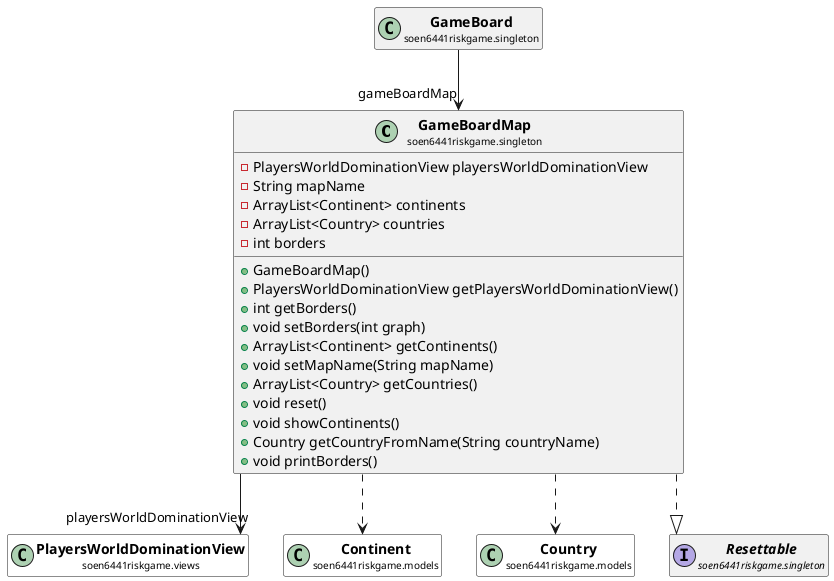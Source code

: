 @startuml

skinparam svgLinkTarget _parent
skinparam linetype ortho
set namespaceSeparator none
class "<b><size:14>GameBoardMap</b>\n<size:10>soen6441riskgame.singleton" as soen6441riskgame.singleton.GameBoardMap  [[../../soen6441riskgame/singleton/GameBoardMap.html{soen6441riskgame.singleton.GameBoardMap}]] {
-PlayersWorldDominationView playersWorldDominationView
-String mapName
-ArrayList<Continent> continents
-ArrayList<Country> countries
-int borders
+GameBoardMap()
+PlayersWorldDominationView getPlayersWorldDominationView()
+int getBorders()
+void setBorders(int graph)
+ArrayList<Continent> getContinents()
+void setMapName(String mapName)
+ArrayList<Country> getCountries()
+void reset()
+void showContinents()
+Country getCountryFromName(String countryName)
+void printBorders()
}


class "<b><size:14>GameBoard</b>\n<size:10>soen6441riskgame.singleton" as soen6441riskgame.singleton.GameBoard  [[../../soen6441riskgame/singleton/GameBoard.html{soen6441riskgame.singleton.GameBoard}]] {
}

hide soen6441riskgame.singleton.GameBoard fields
hide soen6441riskgame.singleton.GameBoard methods

soen6441riskgame.singleton.GameBoard -->  "gameBoardMap" soen6441riskgame.singleton.GameBoardMap

class "<b><size:14>PlayersWorldDominationView</b>\n<size:10>soen6441riskgame.views" as soen6441riskgame.views.PlayersWorldDominationView  [[../../soen6441riskgame/views/PlayersWorldDominationView.html{soen6441riskgame.views.PlayersWorldDominationView}]] #white {
}

hide soen6441riskgame.views.PlayersWorldDominationView fields
hide soen6441riskgame.views.PlayersWorldDominationView methods

soen6441riskgame.singleton.GameBoardMap -->  "playersWorldDominationView" soen6441riskgame.views.PlayersWorldDominationView


class "<b><size:14>Continent</b>\n<size:10>soen6441riskgame.models" as soen6441riskgame.models.Continent  [[../../soen6441riskgame/models/Continent.html{soen6441riskgame.models.Continent}]] #white {
}

hide soen6441riskgame.models.Continent fields
hide soen6441riskgame.models.Continent methods

soen6441riskgame.singleton.GameBoardMap ..> soen6441riskgame.models.Continent


class "<b><size:14>Country</b>\n<size:10>soen6441riskgame.models" as soen6441riskgame.models.Country  [[../../soen6441riskgame/models/Country.html{soen6441riskgame.models.Country}]] #white {
}

hide soen6441riskgame.models.Country fields
hide soen6441riskgame.models.Country methods

soen6441riskgame.singleton.GameBoardMap ..> soen6441riskgame.models.Country

interface "<b><size:14>Resettable</b>\n<size:10>soen6441riskgame.singleton" as soen6441riskgame.singleton.Resettable  [[../../soen6441riskgame/singleton/Resettable.html{soen6441riskgame.singleton.Resettable}]] {
}

hide soen6441riskgame.singleton.Resettable fields
hide soen6441riskgame.singleton.Resettable methods

soen6441riskgame.singleton.GameBoardMap ..|> soen6441riskgame.singleton.Resettable


@enduml
